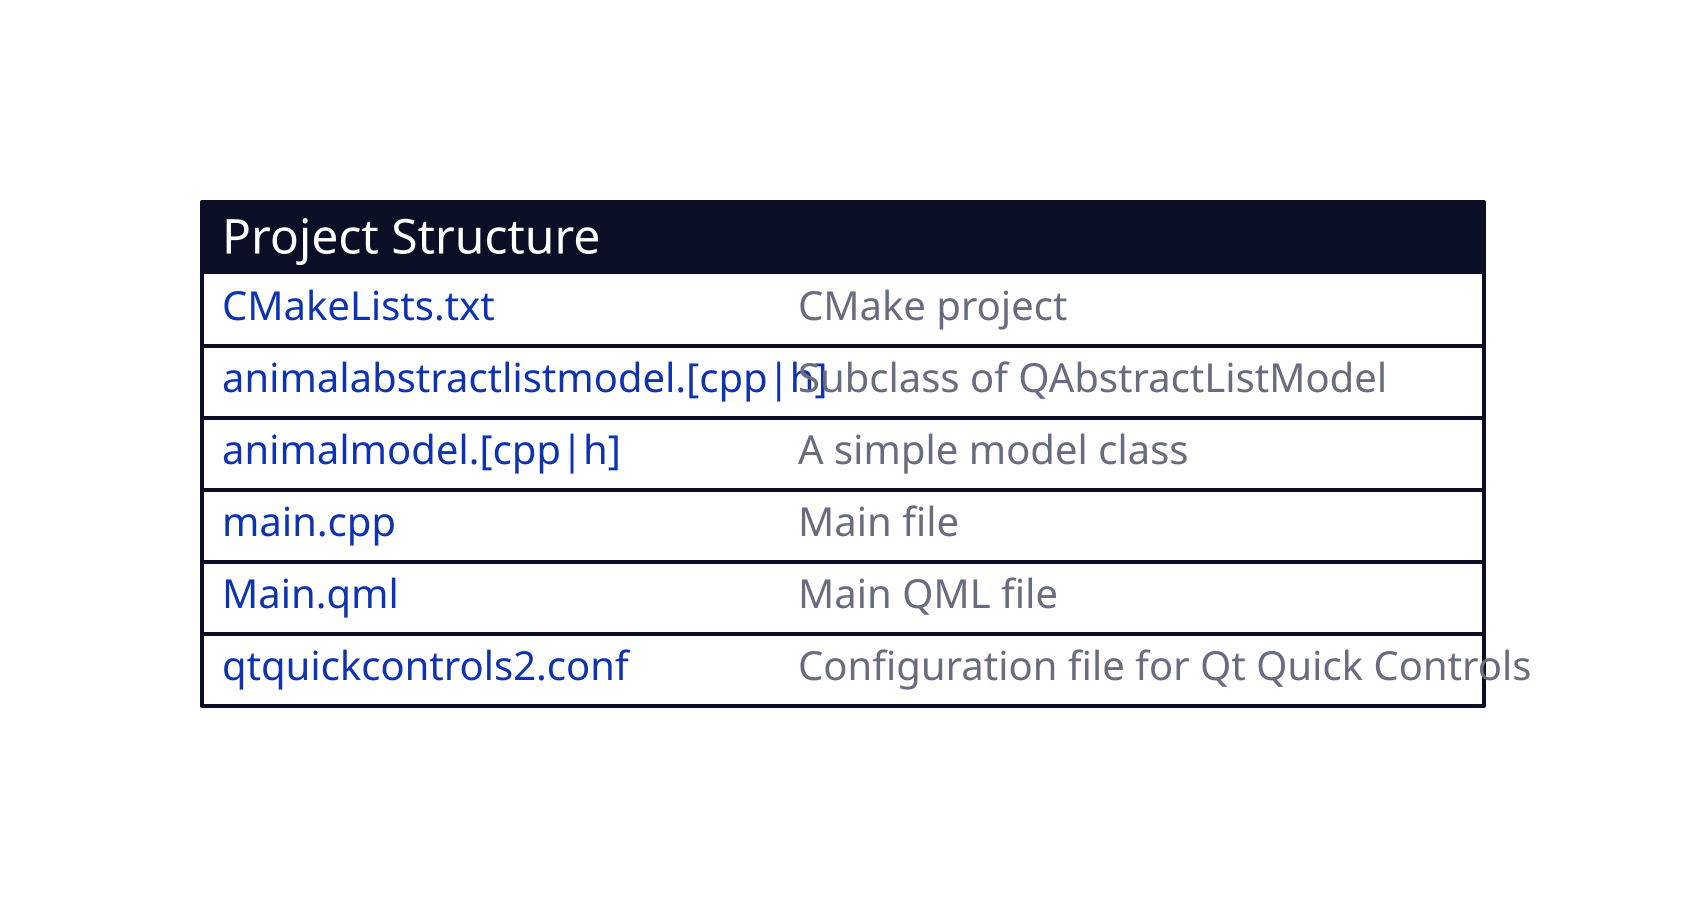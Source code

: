 Project Structure: {
  shape: sql_table
  "CMakeLists.txt": CMake project
  "animalabstractlistmodel.[cpp|h]": Subclass of QAbstractListModel
  "animalmodel.[cpp|h]": A simple model class
  "main.cpp": Main file
  "Main.qml": Main QML file
  "qtquickcontrols2.conf": Configuration file for Qt Quick Controls
}
